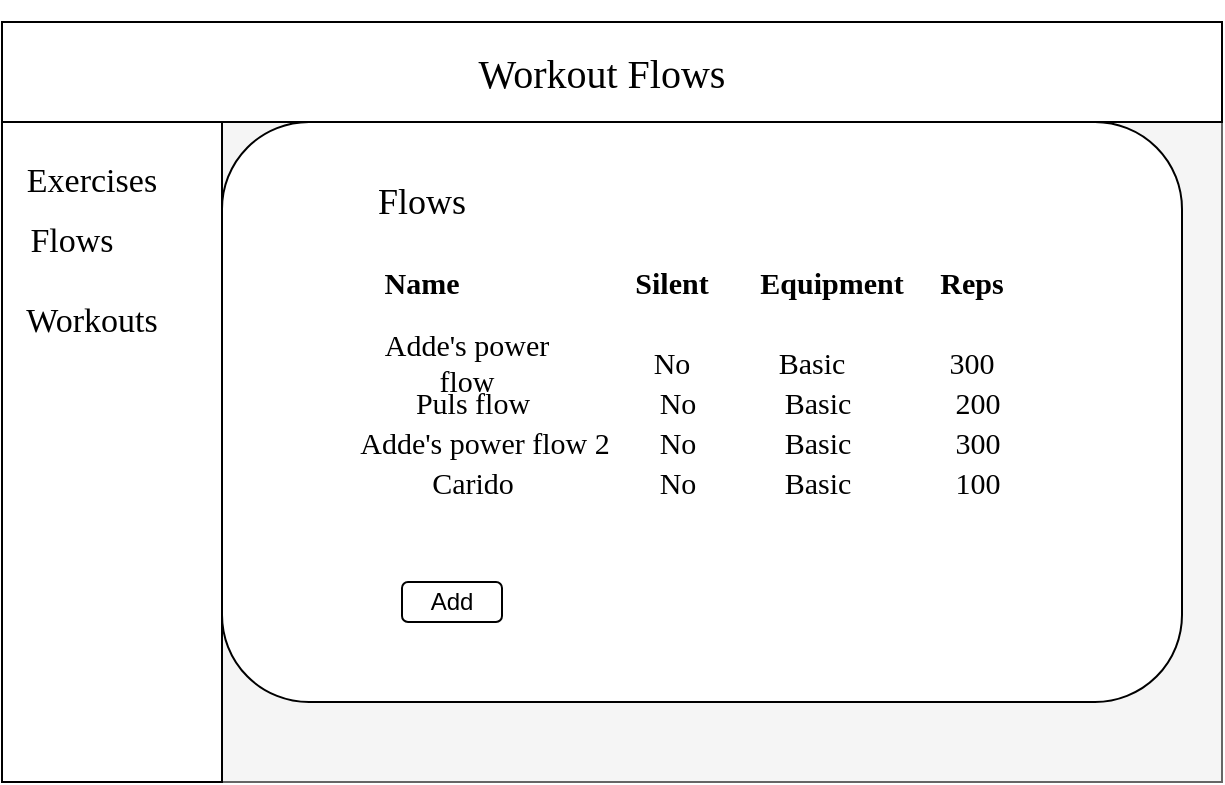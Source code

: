 <mxfile version="13.1.3" type="device"><diagram id="LFOxuoU9jee_rTf8d0ke" name="Page-1"><mxGraphModel dx="1715" dy="715" grid="1" gridSize="10" guides="1" tooltips="1" connect="1" arrows="1" fold="1" page="1" pageScale="1" pageWidth="850" pageHeight="1100" math="0" shadow="0"><root><mxCell id="0"/><mxCell id="1" parent="0"/><mxCell id="dF89HTOef0gVWIuRbW4D-4" value="" style="rounded=0;whiteSpace=wrap;html=1;fillColor=#f5f5f5;strokeColor=#666666;fontColor=#333333;" vertex="1" parent="1"><mxGeometry x="100" y="50" width="610" height="380" as="geometry"/></mxCell><mxCell id="dF89HTOef0gVWIuRbW4D-11" value="&lt;h1&gt;&lt;font style=&quot;font-size: 16px&quot; face=&quot;Georgia&quot;&gt;Workout Flows&lt;/font&gt;&lt;/h1&gt;" style="text;html=1;strokeColor=none;fillColor=none;align=center;verticalAlign=middle;whiteSpace=wrap;rounded=0;" vertex="1" parent="1"><mxGeometry x="240" y="60" width="330" height="20" as="geometry"/></mxCell><mxCell id="dF89HTOef0gVWIuRbW4D-16" value="" style="rounded=0;whiteSpace=wrap;html=1;" vertex="1" parent="1"><mxGeometry x="100" y="50" width="610" height="50" as="geometry"/></mxCell><mxCell id="dF89HTOef0gVWIuRbW4D-17" value="&lt;font face=&quot;Garamond&quot; style=&quot;font-size: 20px&quot;&gt;Workout Flows&lt;/font&gt;" style="text;html=1;strokeColor=none;fillColor=none;align=center;verticalAlign=middle;whiteSpace=wrap;rounded=0;" vertex="1" parent="1"><mxGeometry x="290" y="65" width="220" height="20" as="geometry"/></mxCell><mxCell id="dF89HTOef0gVWIuRbW4D-18" value="" style="rounded=0;whiteSpace=wrap;html=1;" vertex="1" parent="1"><mxGeometry x="100" y="100" width="110" height="330" as="geometry"/></mxCell><mxCell id="dF89HTOef0gVWIuRbW4D-21" value="&lt;font face=&quot;Garamond&quot; style=&quot;font-size: 17px&quot;&gt;Flows&lt;/font&gt;" style="text;html=1;strokeColor=none;fillColor=none;align=center;verticalAlign=middle;whiteSpace=wrap;rounded=0;" vertex="1" parent="1"><mxGeometry x="100" y="150" width="70" height="20" as="geometry"/></mxCell><mxCell id="dF89HTOef0gVWIuRbW4D-22" value="&lt;font face=&quot;Garamond&quot; style=&quot;font-size: 17px&quot;&gt;Workouts&lt;/font&gt;" style="text;html=1;strokeColor=none;fillColor=none;align=center;verticalAlign=middle;whiteSpace=wrap;rounded=0;" vertex="1" parent="1"><mxGeometry x="110" y="190" width="70" height="20" as="geometry"/></mxCell><mxCell id="dF89HTOef0gVWIuRbW4D-23" value="" style="rounded=1;whiteSpace=wrap;html=1;" vertex="1" parent="1"><mxGeometry x="210" y="100" width="480" height="290" as="geometry"/></mxCell><mxCell id="dF89HTOef0gVWIuRbW4D-25" value="&lt;font face=&quot;Garamond&quot; style=&quot;font-size: 17px&quot;&gt;Exercises&lt;/font&gt;" style="text;html=1;strokeColor=none;fillColor=none;align=center;verticalAlign=middle;whiteSpace=wrap;rounded=0;" vertex="1" parent="1"><mxGeometry x="110" y="120" width="70" height="20" as="geometry"/></mxCell><mxCell id="dF89HTOef0gVWIuRbW4D-57" value="&lt;font style=&quot;font-size: 18px&quot; face=&quot;Garamond&quot;&gt;Flows&lt;/font&gt;" style="text;html=1;strokeColor=none;fillColor=none;align=center;verticalAlign=middle;whiteSpace=wrap;rounded=0;" vertex="1" parent="1"><mxGeometry x="240" y="130" width="140" height="20" as="geometry"/></mxCell><mxCell id="dF89HTOef0gVWIuRbW4D-58" value="&lt;font style=&quot;font-size: 15px&quot; face=&quot;Garamond&quot;&gt;&lt;b&gt;Reps&lt;/b&gt;&lt;/font&gt;" style="text;html=1;strokeColor=none;fillColor=none;align=center;verticalAlign=middle;whiteSpace=wrap;rounded=0;" vertex="1" parent="1"><mxGeometry x="560" y="170" width="50" height="20" as="geometry"/></mxCell><mxCell id="dF89HTOef0gVWIuRbW4D-60" value="&lt;font style=&quot;font-size: 15px&quot; face=&quot;Garamond&quot;&gt;&lt;b&gt;Name&lt;/b&gt;&lt;/font&gt;" style="text;html=1;strokeColor=none;fillColor=none;align=center;verticalAlign=middle;whiteSpace=wrap;rounded=0;" vertex="1" parent="1"><mxGeometry x="275" y="170" width="70" height="20" as="geometry"/></mxCell><mxCell id="dF89HTOef0gVWIuRbW4D-63" value="&lt;font style=&quot;font-size: 15px&quot; face=&quot;Garamond&quot;&gt;&lt;b&gt;Silent&lt;/b&gt;&lt;/font&gt;" style="text;html=1;strokeColor=none;fillColor=none;align=center;verticalAlign=middle;whiteSpace=wrap;rounded=0;" vertex="1" parent="1"><mxGeometry x="400" y="170" width="70" height="20" as="geometry"/></mxCell><mxCell id="dF89HTOef0gVWIuRbW4D-64" value="&lt;font style=&quot;font-size: 15px&quot; face=&quot;Garamond&quot;&gt;&lt;b&gt;Equipment&lt;/b&gt;&lt;/font&gt;" style="text;html=1;strokeColor=none;fillColor=none;align=center;verticalAlign=middle;whiteSpace=wrap;rounded=0;" vertex="1" parent="1"><mxGeometry x="470" y="170" width="90" height="20" as="geometry"/></mxCell><mxCell id="dF89HTOef0gVWIuRbW4D-69" value="&lt;font style=&quot;font-size: 15px&quot; face=&quot;Garamond&quot;&gt;Adde's power flow&lt;/font&gt;" style="text;html=1;strokeColor=none;fillColor=none;align=center;verticalAlign=middle;whiteSpace=wrap;rounded=0;" vertex="1" parent="1"><mxGeometry x="275" y="210" width="115" height="20" as="geometry"/></mxCell><mxCell id="dF89HTOef0gVWIuRbW4D-71" value="&lt;font style=&quot;font-size: 15px&quot; face=&quot;Garamond&quot;&gt;300&lt;/font&gt;" style="text;html=1;strokeColor=none;fillColor=none;align=center;verticalAlign=middle;whiteSpace=wrap;rounded=0;" vertex="1" parent="1"><mxGeometry x="550" y="210" width="70" height="20" as="geometry"/></mxCell><mxCell id="dF89HTOef0gVWIuRbW4D-72" value="&lt;font style=&quot;font-size: 15px&quot; face=&quot;Garamond&quot;&gt;Basic&lt;/font&gt;" style="text;html=1;strokeColor=none;fillColor=none;align=center;verticalAlign=middle;whiteSpace=wrap;rounded=0;" vertex="1" parent="1"><mxGeometry x="470" y="210" width="70" height="20" as="geometry"/></mxCell><mxCell id="dF89HTOef0gVWIuRbW4D-73" value="&lt;font style=&quot;font-size: 15px&quot; face=&quot;Garamond&quot;&gt;No&lt;/font&gt;" style="text;html=1;strokeColor=none;fillColor=none;align=center;verticalAlign=middle;whiteSpace=wrap;rounded=0;" vertex="1" parent="1"><mxGeometry x="400" y="210" width="70" height="20" as="geometry"/></mxCell><mxCell id="dF89HTOef0gVWIuRbW4D-74" value="&lt;font style=&quot;font-size: 15px&quot; face=&quot;Garamond&quot;&gt;Puls flow&lt;/font&gt;" style="text;html=1;strokeColor=none;fillColor=none;align=center;verticalAlign=middle;whiteSpace=wrap;rounded=0;" vertex="1" parent="1"><mxGeometry x="277.5" y="230" width="115" height="20" as="geometry"/></mxCell><mxCell id="dF89HTOef0gVWIuRbW4D-75" value="&lt;font style=&quot;font-size: 15px&quot; face=&quot;Garamond&quot;&gt;200&lt;/font&gt;" style="text;html=1;strokeColor=none;fillColor=none;align=center;verticalAlign=middle;whiteSpace=wrap;rounded=0;" vertex="1" parent="1"><mxGeometry x="552.5" y="230" width="70" height="20" as="geometry"/></mxCell><mxCell id="dF89HTOef0gVWIuRbW4D-76" value="&lt;font style=&quot;font-size: 15px&quot; face=&quot;Garamond&quot;&gt;Basic&lt;/font&gt;" style="text;html=1;strokeColor=none;fillColor=none;align=center;verticalAlign=middle;whiteSpace=wrap;rounded=0;" vertex="1" parent="1"><mxGeometry x="472.5" y="230" width="70" height="20" as="geometry"/></mxCell><mxCell id="dF89HTOef0gVWIuRbW4D-77" value="&lt;font style=&quot;font-size: 15px&quot; face=&quot;Garamond&quot;&gt;No&lt;/font&gt;" style="text;html=1;strokeColor=none;fillColor=none;align=center;verticalAlign=middle;whiteSpace=wrap;rounded=0;" vertex="1" parent="1"><mxGeometry x="402.5" y="230" width="70" height="20" as="geometry"/></mxCell><mxCell id="dF89HTOef0gVWIuRbW4D-78" value="&lt;font style=&quot;font-size: 15px&quot; face=&quot;Garamond&quot;&gt;Adde's power flow 2&lt;/font&gt;" style="text;html=1;strokeColor=none;fillColor=none;align=center;verticalAlign=middle;whiteSpace=wrap;rounded=0;" vertex="1" parent="1"><mxGeometry x="275" y="250" width="132.5" height="20" as="geometry"/></mxCell><mxCell id="dF89HTOef0gVWIuRbW4D-79" value="&lt;font style=&quot;font-size: 15px&quot; face=&quot;Garamond&quot;&gt;300&lt;/font&gt;" style="text;html=1;strokeColor=none;fillColor=none;align=center;verticalAlign=middle;whiteSpace=wrap;rounded=0;" vertex="1" parent="1"><mxGeometry x="552.5" y="250" width="70" height="20" as="geometry"/></mxCell><mxCell id="dF89HTOef0gVWIuRbW4D-80" value="&lt;font style=&quot;font-size: 15px&quot; face=&quot;Garamond&quot;&gt;Basic&lt;/font&gt;" style="text;html=1;strokeColor=none;fillColor=none;align=center;verticalAlign=middle;whiteSpace=wrap;rounded=0;" vertex="1" parent="1"><mxGeometry x="472.5" y="250" width="70" height="20" as="geometry"/></mxCell><mxCell id="dF89HTOef0gVWIuRbW4D-81" value="&lt;font style=&quot;font-size: 15px&quot; face=&quot;Garamond&quot;&gt;No&lt;/font&gt;" style="text;html=1;strokeColor=none;fillColor=none;align=center;verticalAlign=middle;whiteSpace=wrap;rounded=0;" vertex="1" parent="1"><mxGeometry x="402.5" y="250" width="70" height="20" as="geometry"/></mxCell><mxCell id="dF89HTOef0gVWIuRbW4D-82" value="&lt;font face=&quot;Garamond&quot;&gt;&lt;span style=&quot;font-size: 15px&quot;&gt;Carido&lt;/span&gt;&lt;/font&gt;" style="text;html=1;strokeColor=none;fillColor=none;align=center;verticalAlign=middle;whiteSpace=wrap;rounded=0;" vertex="1" parent="1"><mxGeometry x="277.5" y="270" width="115" height="20" as="geometry"/></mxCell><mxCell id="dF89HTOef0gVWIuRbW4D-83" value="&lt;font style=&quot;font-size: 15px&quot; face=&quot;Garamond&quot;&gt;100&lt;/font&gt;" style="text;html=1;strokeColor=none;fillColor=none;align=center;verticalAlign=middle;whiteSpace=wrap;rounded=0;" vertex="1" parent="1"><mxGeometry x="552.5" y="270" width="70" height="20" as="geometry"/></mxCell><mxCell id="dF89HTOef0gVWIuRbW4D-84" value="&lt;font style=&quot;font-size: 15px&quot; face=&quot;Garamond&quot;&gt;Basic&lt;/font&gt;" style="text;html=1;strokeColor=none;fillColor=none;align=center;verticalAlign=middle;whiteSpace=wrap;rounded=0;" vertex="1" parent="1"><mxGeometry x="472.5" y="270" width="70" height="20" as="geometry"/></mxCell><mxCell id="dF89HTOef0gVWIuRbW4D-85" value="&lt;font style=&quot;font-size: 15px&quot; face=&quot;Garamond&quot;&gt;No&lt;/font&gt;" style="text;html=1;strokeColor=none;fillColor=none;align=center;verticalAlign=middle;whiteSpace=wrap;rounded=0;" vertex="1" parent="1"><mxGeometry x="402.5" y="270" width="70" height="20" as="geometry"/></mxCell><mxCell id="dF89HTOef0gVWIuRbW4D-87" value="" style="rounded=1;whiteSpace=wrap;html=1;" vertex="1" parent="1"><mxGeometry x="300" y="330" width="50" height="20" as="geometry"/></mxCell><mxCell id="dF89HTOef0gVWIuRbW4D-88" value="Add" style="text;html=1;strokeColor=none;fillColor=none;align=center;verticalAlign=middle;whiteSpace=wrap;rounded=0;" vertex="1" parent="1"><mxGeometry x="305" y="330" width="40" height="20" as="geometry"/></mxCell></root></mxGraphModel></diagram></mxfile>
